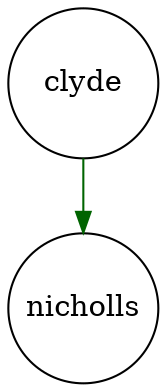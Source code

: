 digraph fullagr_clyde_nicholls { 
 K=0.6 
 clyde -> { nicholls } [color="darkgreen", arrowhead="normal", penwidth=1, href="#697"]; 
 "clyde" [shape="circle", fixedsize="true", height=1, width=1, style="filled", fillcolor="white", href="#clyde"]; 
 "nicholls" [shape="circle", fixedsize="true", height=1, width=1, style="filled", fillcolor="white", href="#nicholls"]; 

}